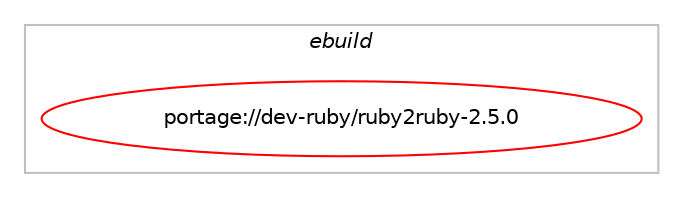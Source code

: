 digraph prolog {

# *************
# Graph options
# *************

newrank=true;
concentrate=true;
compound=true;
graph [rankdir=LR,fontname=Helvetica,fontsize=10,ranksep=1.5];#, ranksep=2.5, nodesep=0.2];
edge  [arrowhead=vee];
node  [fontname=Helvetica,fontsize=10];

# **********
# The ebuild
# **********

subgraph cluster_leftcol {
color=gray;
label=<<i>ebuild</i>>;
id [label="portage://dev-ruby/ruby2ruby-2.5.0", color=red, width=4, href="../dev-ruby/ruby2ruby-2.5.0.svg"];
}

# ****************
# The dependencies
# ****************

subgraph cluster_midcol {
color=gray;
label=<<i>dependencies</i>>;
subgraph cluster_compile {
fillcolor="#eeeeee";
style=filled;
label=<<i>compile</i>>;
# *** BEGIN UNKNOWN DEPENDENCY TYPE (TODO) ***
# id -> equal(use_conditional_group(positive,ruby_targets_ruby31,portage://dev-ruby/ruby2ruby-2.5.0,[package_dependency(portage://dev-ruby/ruby2ruby-2.5.0,install,no,dev-lang,ruby,none,[,,],[slot(3.1)],[])]))
# *** END UNKNOWN DEPENDENCY TYPE (TODO) ***

# *** BEGIN UNKNOWN DEPENDENCY TYPE (TODO) ***
# id -> equal(use_conditional_group(positive,ruby_targets_ruby31,portage://dev-ruby/ruby2ruby-2.5.0,[package_dependency(portage://dev-ruby/ruby2ruby-2.5.0,install,no,virtual,rubygems,none,[,,],[],[use(enable(ruby_targets_ruby31),negative)])]))
# *** END UNKNOWN DEPENDENCY TYPE (TODO) ***

# *** BEGIN UNKNOWN DEPENDENCY TYPE (TODO) ***
# id -> equal(use_conditional_group(positive,ruby_targets_ruby32,portage://dev-ruby/ruby2ruby-2.5.0,[package_dependency(portage://dev-ruby/ruby2ruby-2.5.0,install,no,dev-lang,ruby,none,[,,],[slot(3.2)],[])]))
# *** END UNKNOWN DEPENDENCY TYPE (TODO) ***

# *** BEGIN UNKNOWN DEPENDENCY TYPE (TODO) ***
# id -> equal(use_conditional_group(positive,ruby_targets_ruby32,portage://dev-ruby/ruby2ruby-2.5.0,[package_dependency(portage://dev-ruby/ruby2ruby-2.5.0,install,no,virtual,rubygems,none,[,,],[],[use(enable(ruby_targets_ruby32),negative)])]))
# *** END UNKNOWN DEPENDENCY TYPE (TODO) ***

# *** BEGIN UNKNOWN DEPENDENCY TYPE (TODO) ***
# id -> equal(use_conditional_group(positive,ruby_targets_ruby33,portage://dev-ruby/ruby2ruby-2.5.0,[package_dependency(portage://dev-ruby/ruby2ruby-2.5.0,install,no,dev-lang,ruby,none,[,,],[slot(3.3)],[])]))
# *** END UNKNOWN DEPENDENCY TYPE (TODO) ***

# *** BEGIN UNKNOWN DEPENDENCY TYPE (TODO) ***
# id -> equal(use_conditional_group(positive,ruby_targets_ruby33,portage://dev-ruby/ruby2ruby-2.5.0,[package_dependency(portage://dev-ruby/ruby2ruby-2.5.0,install,no,virtual,rubygems,none,[,,],[],[use(enable(ruby_targets_ruby33),negative)])]))
# *** END UNKNOWN DEPENDENCY TYPE (TODO) ***

}
subgraph cluster_compileandrun {
fillcolor="#eeeeee";
style=filled;
label=<<i>compile and run</i>>;
}
subgraph cluster_run {
fillcolor="#eeeeee";
style=filled;
label=<<i>run</i>>;
# *** BEGIN UNKNOWN DEPENDENCY TYPE (TODO) ***
# id -> equal(use_conditional_group(positive,ruby_targets_ruby31,portage://dev-ruby/ruby2ruby-2.5.0,[package_dependency(portage://dev-ruby/ruby2ruby-2.5.0,run,no,dev-lang,ruby,none,[,,],[slot(3.1)],[])]))
# *** END UNKNOWN DEPENDENCY TYPE (TODO) ***

# *** BEGIN UNKNOWN DEPENDENCY TYPE (TODO) ***
# id -> equal(use_conditional_group(positive,ruby_targets_ruby31,portage://dev-ruby/ruby2ruby-2.5.0,[package_dependency(portage://dev-ruby/ruby2ruby-2.5.0,run,no,dev-ruby,sexp_processor,greaterequal,[4.6.0,,,4.6.0],[slot(4)],[use(enable(ruby_targets_ruby31),negative)]),package_dependency(portage://dev-ruby/ruby2ruby-2.5.0,run,no,dev-ruby,ruby_parser,greaterequal,[3.1,,,3.1],[slot(3)],[use(enable(ruby_targets_ruby31),negative)])]))
# *** END UNKNOWN DEPENDENCY TYPE (TODO) ***

# *** BEGIN UNKNOWN DEPENDENCY TYPE (TODO) ***
# id -> equal(use_conditional_group(positive,ruby_targets_ruby31,portage://dev-ruby/ruby2ruby-2.5.0,[package_dependency(portage://dev-ruby/ruby2ruby-2.5.0,run,no,virtual,rubygems,none,[,,],[],[use(enable(ruby_targets_ruby31),negative)])]))
# *** END UNKNOWN DEPENDENCY TYPE (TODO) ***

# *** BEGIN UNKNOWN DEPENDENCY TYPE (TODO) ***
# id -> equal(use_conditional_group(positive,ruby_targets_ruby32,portage://dev-ruby/ruby2ruby-2.5.0,[package_dependency(portage://dev-ruby/ruby2ruby-2.5.0,run,no,dev-lang,ruby,none,[,,],[slot(3.2)],[])]))
# *** END UNKNOWN DEPENDENCY TYPE (TODO) ***

# *** BEGIN UNKNOWN DEPENDENCY TYPE (TODO) ***
# id -> equal(use_conditional_group(positive,ruby_targets_ruby32,portage://dev-ruby/ruby2ruby-2.5.0,[package_dependency(portage://dev-ruby/ruby2ruby-2.5.0,run,no,dev-ruby,sexp_processor,greaterequal,[4.6.0,,,4.6.0],[slot(4)],[use(enable(ruby_targets_ruby32),negative)]),package_dependency(portage://dev-ruby/ruby2ruby-2.5.0,run,no,dev-ruby,ruby_parser,greaterequal,[3.1,,,3.1],[slot(3)],[use(enable(ruby_targets_ruby32),negative)])]))
# *** END UNKNOWN DEPENDENCY TYPE (TODO) ***

# *** BEGIN UNKNOWN DEPENDENCY TYPE (TODO) ***
# id -> equal(use_conditional_group(positive,ruby_targets_ruby32,portage://dev-ruby/ruby2ruby-2.5.0,[package_dependency(portage://dev-ruby/ruby2ruby-2.5.0,run,no,virtual,rubygems,none,[,,],[],[use(enable(ruby_targets_ruby32),negative)])]))
# *** END UNKNOWN DEPENDENCY TYPE (TODO) ***

# *** BEGIN UNKNOWN DEPENDENCY TYPE (TODO) ***
# id -> equal(use_conditional_group(positive,ruby_targets_ruby33,portage://dev-ruby/ruby2ruby-2.5.0,[package_dependency(portage://dev-ruby/ruby2ruby-2.5.0,run,no,dev-lang,ruby,none,[,,],[slot(3.3)],[])]))
# *** END UNKNOWN DEPENDENCY TYPE (TODO) ***

# *** BEGIN UNKNOWN DEPENDENCY TYPE (TODO) ***
# id -> equal(use_conditional_group(positive,ruby_targets_ruby33,portage://dev-ruby/ruby2ruby-2.5.0,[package_dependency(portage://dev-ruby/ruby2ruby-2.5.0,run,no,dev-ruby,sexp_processor,greaterequal,[4.6.0,,,4.6.0],[slot(4)],[use(enable(ruby_targets_ruby33),negative)]),package_dependency(portage://dev-ruby/ruby2ruby-2.5.0,run,no,dev-ruby,ruby_parser,greaterequal,[3.1,,,3.1],[slot(3)],[use(enable(ruby_targets_ruby33),negative)])]))
# *** END UNKNOWN DEPENDENCY TYPE (TODO) ***

# *** BEGIN UNKNOWN DEPENDENCY TYPE (TODO) ***
# id -> equal(use_conditional_group(positive,ruby_targets_ruby33,portage://dev-ruby/ruby2ruby-2.5.0,[package_dependency(portage://dev-ruby/ruby2ruby-2.5.0,run,no,virtual,rubygems,none,[,,],[],[use(enable(ruby_targets_ruby33),negative)])]))
# *** END UNKNOWN DEPENDENCY TYPE (TODO) ***

}
}

# **************
# The candidates
# **************

subgraph cluster_choices {
rank=same;
color=gray;
label=<<i>candidates</i>>;

}

}
